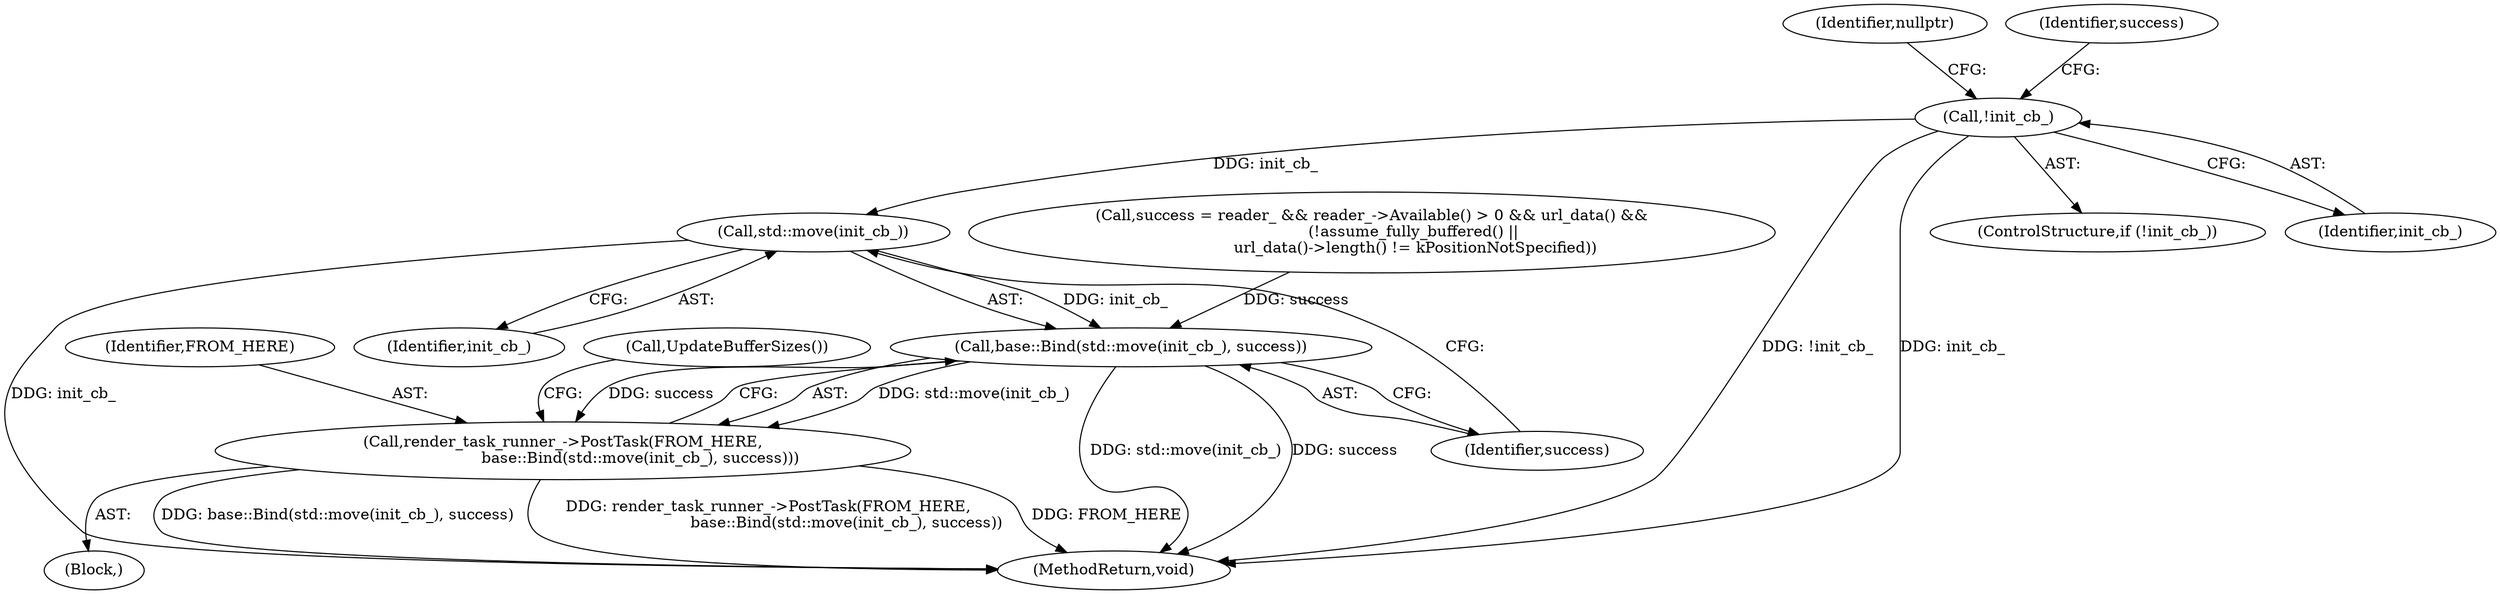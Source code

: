 digraph "0_Chrome_a9cbaa7a40e2b2723cfc2f266c42f4980038a949_4@API" {
"1000187" [label="(Call,std::move(init_cb_))"];
"1000105" [label="(Call,!init_cb_)"];
"1000186" [label="(Call,base::Bind(std::move(init_cb_), success))"];
"1000184" [label="(Call,render_task_runner_->PostTask(FROM_HERE,\n                                base::Bind(std::move(init_cb_), success)))"];
"1000104" [label="(ControlStructure,if (!init_cb_))"];
"1000190" [label="(Call,UpdateBufferSizes())"];
"1000189" [label="(Identifier,success)"];
"1000193" [label="(MethodReturn,void)"];
"1000109" [label="(Identifier,nullptr)"];
"1000184" [label="(Call,render_task_runner_->PostTask(FROM_HERE,\n                                base::Bind(std::move(init_cb_), success)))"];
"1000106" [label="(Identifier,init_cb_)"];
"1000186" [label="(Call,base::Bind(std::move(init_cb_), success))"];
"1000185" [label="(Identifier,FROM_HERE)"];
"1000105" [label="(Call,!init_cb_)"];
"1000112" [label="(Call,success = reader_ && reader_->Available() > 0 && url_data() &&\n                 (!assume_fully_buffered() ||\n                  url_data()->length() != kPositionNotSpecified))"];
"1000113" [label="(Identifier,success)"];
"1000101" [label="(Block,)"];
"1000187" [label="(Call,std::move(init_cb_))"];
"1000188" [label="(Identifier,init_cb_)"];
"1000187" -> "1000186"  [label="AST: "];
"1000187" -> "1000188"  [label="CFG: "];
"1000188" -> "1000187"  [label="AST: "];
"1000189" -> "1000187"  [label="CFG: "];
"1000187" -> "1000193"  [label="DDG: init_cb_"];
"1000187" -> "1000186"  [label="DDG: init_cb_"];
"1000105" -> "1000187"  [label="DDG: init_cb_"];
"1000105" -> "1000104"  [label="AST: "];
"1000105" -> "1000106"  [label="CFG: "];
"1000106" -> "1000105"  [label="AST: "];
"1000109" -> "1000105"  [label="CFG: "];
"1000113" -> "1000105"  [label="CFG: "];
"1000105" -> "1000193"  [label="DDG: !init_cb_"];
"1000105" -> "1000193"  [label="DDG: init_cb_"];
"1000186" -> "1000184"  [label="AST: "];
"1000186" -> "1000189"  [label="CFG: "];
"1000189" -> "1000186"  [label="AST: "];
"1000184" -> "1000186"  [label="CFG: "];
"1000186" -> "1000193"  [label="DDG: std::move(init_cb_)"];
"1000186" -> "1000193"  [label="DDG: success"];
"1000186" -> "1000184"  [label="DDG: std::move(init_cb_)"];
"1000186" -> "1000184"  [label="DDG: success"];
"1000112" -> "1000186"  [label="DDG: success"];
"1000184" -> "1000101"  [label="AST: "];
"1000185" -> "1000184"  [label="AST: "];
"1000190" -> "1000184"  [label="CFG: "];
"1000184" -> "1000193"  [label="DDG: FROM_HERE"];
"1000184" -> "1000193"  [label="DDG: base::Bind(std::move(init_cb_), success)"];
"1000184" -> "1000193"  [label="DDG: render_task_runner_->PostTask(FROM_HERE,\n                                base::Bind(std::move(init_cb_), success))"];
}
